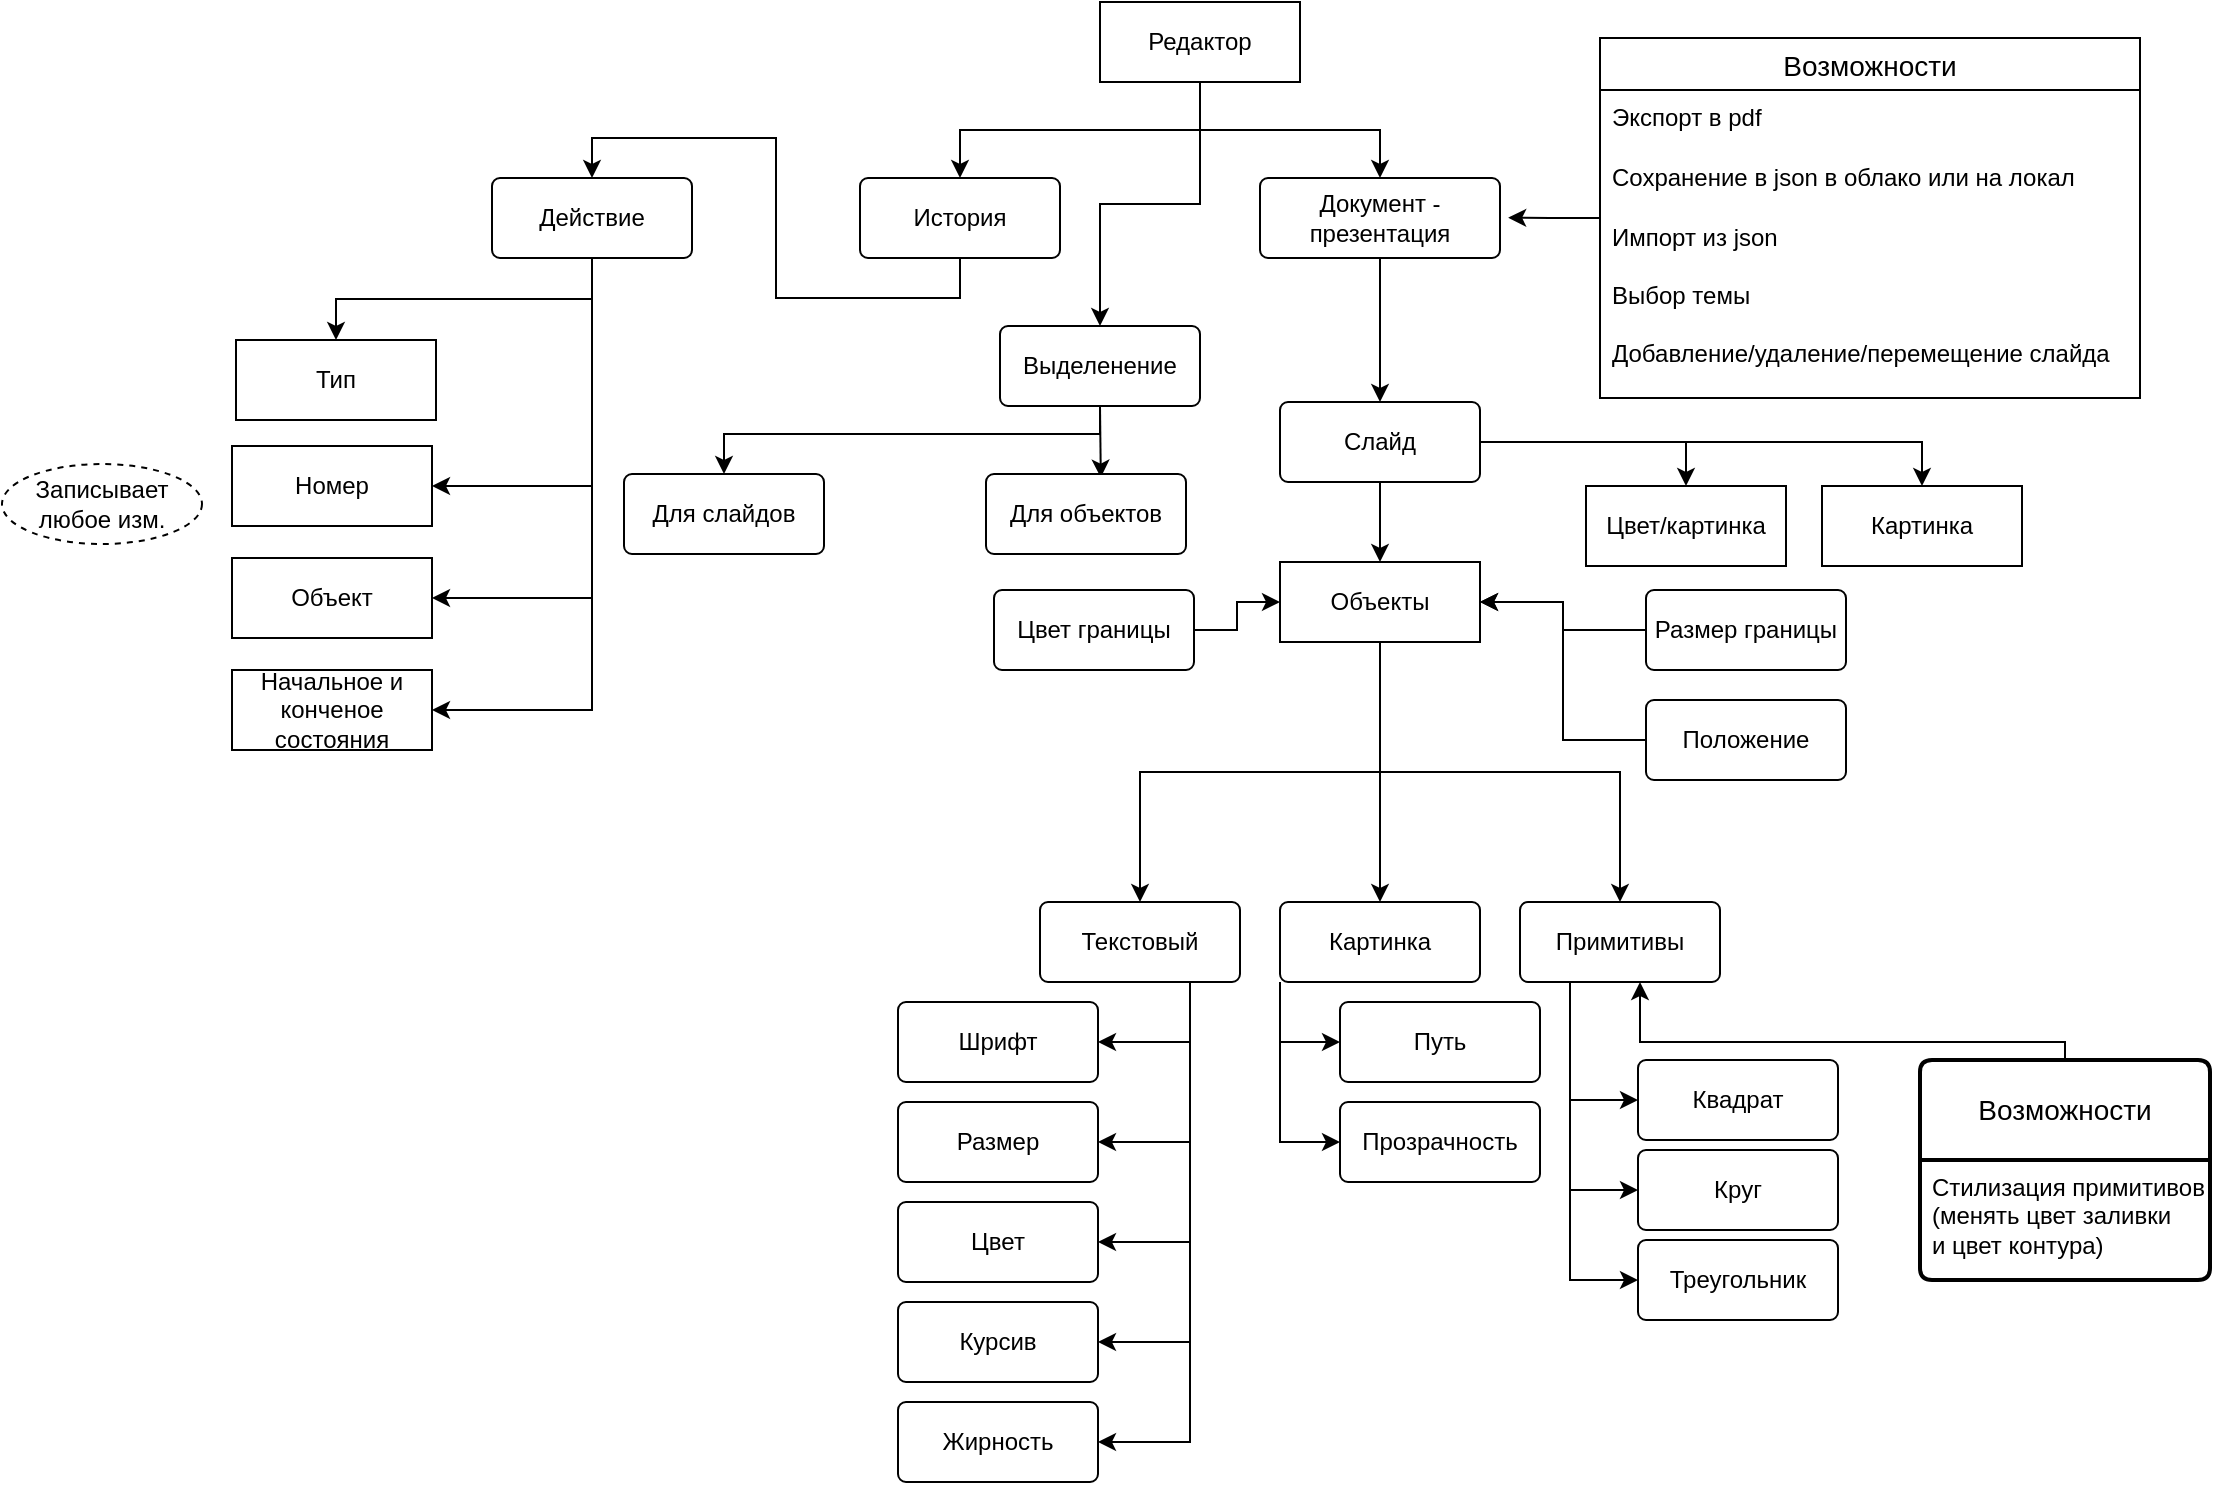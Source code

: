 <mxfile version="21.7.2" type="github">
  <diagram name="Page-1" id="tSNvVeP32w1JNduM2oPn">
    <mxGraphModel dx="891" dy="552" grid="0" gridSize="9" guides="1" tooltips="1" connect="1" arrows="1" fold="1" page="1" pageScale="1" pageWidth="1654" pageHeight="1169" math="0" shadow="0">
      <root>
        <mxCell id="0" />
        <mxCell id="1" parent="0" />
        <mxCell id="wPhsgIW06foIdjOwm0GP-9" style="edgeStyle=orthogonalEdgeStyle;rounded=0;orthogonalLoop=1;jettySize=auto;html=1;" parent="1" source="wPhsgIW06foIdjOwm0GP-5" target="wPhsgIW06foIdjOwm0GP-8" edge="1">
          <mxGeometry relative="1" as="geometry" />
        </mxCell>
        <mxCell id="wPhsgIW06foIdjOwm0GP-5" value="Документ - презентация" style="rounded=1;arcSize=10;whiteSpace=wrap;html=1;align=center;" parent="1" vertex="1">
          <mxGeometry x="734" y="204" width="120" height="40" as="geometry" />
        </mxCell>
        <mxCell id="wPhsgIW06foIdjOwm0GP-18" value="" style="edgeStyle=orthogonalEdgeStyle;rounded=0;orthogonalLoop=1;jettySize=auto;html=1;" parent="1" source="wPhsgIW06foIdjOwm0GP-8" target="wPhsgIW06foIdjOwm0GP-17" edge="1">
          <mxGeometry relative="1" as="geometry" />
        </mxCell>
        <mxCell id="MV5Gk9YvVKDqXP2EczdR-78" style="edgeStyle=orthogonalEdgeStyle;rounded=0;orthogonalLoop=1;jettySize=auto;html=1;exitX=1;exitY=0.5;exitDx=0;exitDy=0;entryX=0.5;entryY=0;entryDx=0;entryDy=0;" edge="1" parent="1" source="wPhsgIW06foIdjOwm0GP-8" target="MV5Gk9YvVKDqXP2EczdR-76">
          <mxGeometry relative="1" as="geometry" />
        </mxCell>
        <mxCell id="MV5Gk9YvVKDqXP2EczdR-79" style="edgeStyle=orthogonalEdgeStyle;rounded=0;orthogonalLoop=1;jettySize=auto;html=1;exitX=1;exitY=0.5;exitDx=0;exitDy=0;entryX=0.5;entryY=0;entryDx=0;entryDy=0;" edge="1" parent="1" source="wPhsgIW06foIdjOwm0GP-8" target="MV5Gk9YvVKDqXP2EczdR-77">
          <mxGeometry relative="1" as="geometry" />
        </mxCell>
        <mxCell id="wPhsgIW06foIdjOwm0GP-8" value="Слайд" style="rounded=1;arcSize=10;whiteSpace=wrap;html=1;align=center;" parent="1" vertex="1">
          <mxGeometry x="744" y="316" width="100" height="40" as="geometry" />
        </mxCell>
        <mxCell id="wPhsgIW06foIdjOwm0GP-20" style="edgeStyle=orthogonalEdgeStyle;rounded=0;orthogonalLoop=1;jettySize=auto;html=1;exitX=0.5;exitY=1;exitDx=0;exitDy=0;entryX=0.5;entryY=0;entryDx=0;entryDy=0;" parent="1" source="wPhsgIW06foIdjOwm0GP-17" target="wPhsgIW06foIdjOwm0GP-19" edge="1">
          <mxGeometry relative="1" as="geometry" />
        </mxCell>
        <mxCell id="wPhsgIW06foIdjOwm0GP-25" style="edgeStyle=orthogonalEdgeStyle;rounded=0;orthogonalLoop=1;jettySize=auto;html=1;exitX=0.5;exitY=1;exitDx=0;exitDy=0;entryX=0.5;entryY=0;entryDx=0;entryDy=0;" parent="1" source="wPhsgIW06foIdjOwm0GP-17" target="wPhsgIW06foIdjOwm0GP-22" edge="1">
          <mxGeometry relative="1" as="geometry" />
        </mxCell>
        <mxCell id="wPhsgIW06foIdjOwm0GP-27" style="edgeStyle=orthogonalEdgeStyle;rounded=0;orthogonalLoop=1;jettySize=auto;html=1;exitX=0.5;exitY=1;exitDx=0;exitDy=0;entryX=0.5;entryY=0;entryDx=0;entryDy=0;" parent="1" source="wPhsgIW06foIdjOwm0GP-17" target="wPhsgIW06foIdjOwm0GP-23" edge="1">
          <mxGeometry relative="1" as="geometry" />
        </mxCell>
        <mxCell id="wPhsgIW06foIdjOwm0GP-17" value="Объекты" style="whiteSpace=wrap;html=1;align=center;" parent="1" vertex="1">
          <mxGeometry x="744" y="396" width="100" height="40" as="geometry" />
        </mxCell>
        <mxCell id="MV5Gk9YvVKDqXP2EczdR-32" style="edgeStyle=orthogonalEdgeStyle;rounded=0;orthogonalLoop=1;jettySize=auto;html=1;exitX=0.75;exitY=1;exitDx=0;exitDy=0;entryX=1;entryY=0.5;entryDx=0;entryDy=0;" edge="1" parent="1" source="wPhsgIW06foIdjOwm0GP-19" target="MV5Gk9YvVKDqXP2EczdR-27">
          <mxGeometry relative="1" as="geometry" />
        </mxCell>
        <mxCell id="MV5Gk9YvVKDqXP2EczdR-33" style="edgeStyle=orthogonalEdgeStyle;rounded=0;orthogonalLoop=1;jettySize=auto;html=1;exitX=0.75;exitY=1;exitDx=0;exitDy=0;entryX=1;entryY=0.5;entryDx=0;entryDy=0;" edge="1" parent="1" source="wPhsgIW06foIdjOwm0GP-19" target="MV5Gk9YvVKDqXP2EczdR-28">
          <mxGeometry relative="1" as="geometry" />
        </mxCell>
        <mxCell id="MV5Gk9YvVKDqXP2EczdR-34" style="edgeStyle=orthogonalEdgeStyle;rounded=0;orthogonalLoop=1;jettySize=auto;html=1;exitX=0.75;exitY=1;exitDx=0;exitDy=0;entryX=1;entryY=0.5;entryDx=0;entryDy=0;" edge="1" parent="1" source="wPhsgIW06foIdjOwm0GP-19" target="MV5Gk9YvVKDqXP2EczdR-29">
          <mxGeometry relative="1" as="geometry" />
        </mxCell>
        <mxCell id="MV5Gk9YvVKDqXP2EczdR-35" style="edgeStyle=orthogonalEdgeStyle;rounded=0;orthogonalLoop=1;jettySize=auto;html=1;exitX=0.75;exitY=1;exitDx=0;exitDy=0;entryX=1;entryY=0.5;entryDx=0;entryDy=0;" edge="1" parent="1" source="wPhsgIW06foIdjOwm0GP-19" target="MV5Gk9YvVKDqXP2EczdR-30">
          <mxGeometry relative="1" as="geometry" />
        </mxCell>
        <mxCell id="MV5Gk9YvVKDqXP2EczdR-37" style="edgeStyle=orthogonalEdgeStyle;rounded=0;orthogonalLoop=1;jettySize=auto;html=1;exitX=0.75;exitY=1;exitDx=0;exitDy=0;entryX=1;entryY=0.5;entryDx=0;entryDy=0;" edge="1" parent="1" source="wPhsgIW06foIdjOwm0GP-19" target="MV5Gk9YvVKDqXP2EczdR-36">
          <mxGeometry relative="1" as="geometry" />
        </mxCell>
        <mxCell id="wPhsgIW06foIdjOwm0GP-19" value="Текстовый" style="rounded=1;arcSize=10;whiteSpace=wrap;html=1;align=center;" parent="1" vertex="1">
          <mxGeometry x="624" y="566" width="100" height="40" as="geometry" />
        </mxCell>
        <mxCell id="MV5Gk9YvVKDqXP2EczdR-41" style="edgeStyle=orthogonalEdgeStyle;rounded=0;orthogonalLoop=1;jettySize=auto;html=1;exitX=0;exitY=1;exitDx=0;exitDy=0;entryX=0;entryY=0.5;entryDx=0;entryDy=0;" edge="1" parent="1" source="wPhsgIW06foIdjOwm0GP-22" target="MV5Gk9YvVKDqXP2EczdR-38">
          <mxGeometry relative="1" as="geometry" />
        </mxCell>
        <mxCell id="MV5Gk9YvVKDqXP2EczdR-42" style="edgeStyle=orthogonalEdgeStyle;rounded=0;orthogonalLoop=1;jettySize=auto;html=1;exitX=0;exitY=1;exitDx=0;exitDy=0;entryX=0;entryY=0.5;entryDx=0;entryDy=0;" edge="1" parent="1" source="wPhsgIW06foIdjOwm0GP-22" target="MV5Gk9YvVKDqXP2EczdR-39">
          <mxGeometry relative="1" as="geometry" />
        </mxCell>
        <mxCell id="wPhsgIW06foIdjOwm0GP-22" value="Картинка" style="rounded=1;arcSize=10;whiteSpace=wrap;html=1;align=center;" parent="1" vertex="1">
          <mxGeometry x="744" y="566" width="100" height="40" as="geometry" />
        </mxCell>
        <mxCell id="MV5Gk9YvVKDqXP2EczdR-23" style="edgeStyle=orthogonalEdgeStyle;rounded=0;orthogonalLoop=1;jettySize=auto;html=1;exitX=0.25;exitY=1;exitDx=0;exitDy=0;entryX=0;entryY=0.5;entryDx=0;entryDy=0;" edge="1" parent="1" source="wPhsgIW06foIdjOwm0GP-23" target="MV5Gk9YvVKDqXP2EczdR-17">
          <mxGeometry relative="1" as="geometry" />
        </mxCell>
        <mxCell id="MV5Gk9YvVKDqXP2EczdR-24" style="edgeStyle=orthogonalEdgeStyle;rounded=0;orthogonalLoop=1;jettySize=auto;html=1;exitX=0.25;exitY=1;exitDx=0;exitDy=0;entryX=0;entryY=0.5;entryDx=0;entryDy=0;" edge="1" parent="1" source="wPhsgIW06foIdjOwm0GP-23" target="MV5Gk9YvVKDqXP2EczdR-18">
          <mxGeometry relative="1" as="geometry" />
        </mxCell>
        <mxCell id="MV5Gk9YvVKDqXP2EczdR-25" style="edgeStyle=orthogonalEdgeStyle;rounded=0;orthogonalLoop=1;jettySize=auto;html=1;exitX=0.25;exitY=1;exitDx=0;exitDy=0;entryX=0;entryY=0.5;entryDx=0;entryDy=0;" edge="1" parent="1" source="wPhsgIW06foIdjOwm0GP-23" target="MV5Gk9YvVKDqXP2EczdR-19">
          <mxGeometry relative="1" as="geometry" />
        </mxCell>
        <mxCell id="wPhsgIW06foIdjOwm0GP-23" value="Примитивы" style="rounded=1;arcSize=10;whiteSpace=wrap;html=1;align=center;" parent="1" vertex="1">
          <mxGeometry x="864" y="566" width="100" height="40" as="geometry" />
        </mxCell>
        <mxCell id="wPhsgIW06foIdjOwm0GP-43" style="edgeStyle=orthogonalEdgeStyle;rounded=0;orthogonalLoop=1;jettySize=auto;html=1;entryX=1.034;entryY=0.496;entryDx=0;entryDy=0;entryPerimeter=0;" parent="1" source="wPhsgIW06foIdjOwm0GP-39" target="wPhsgIW06foIdjOwm0GP-5" edge="1">
          <mxGeometry relative="1" as="geometry" />
        </mxCell>
        <mxCell id="wPhsgIW06foIdjOwm0GP-39" value="Возможности" style="swimlane;fontStyle=0;childLayout=stackLayout;horizontal=1;startSize=26;horizontalStack=0;resizeParent=1;resizeParentMax=0;resizeLast=0;collapsible=1;marginBottom=0;align=center;fontSize=14;" parent="1" vertex="1">
          <mxGeometry x="904" y="134" width="270" height="180" as="geometry" />
        </mxCell>
        <mxCell id="wPhsgIW06foIdjOwm0GP-40" value="Экспорт в pdf" style="text;strokeColor=none;fillColor=none;spacingLeft=4;spacingRight=4;overflow=hidden;rotatable=0;points=[[0,0.5],[1,0.5]];portConstraint=eastwest;fontSize=12;whiteSpace=wrap;html=1;" parent="wPhsgIW06foIdjOwm0GP-39" vertex="1">
          <mxGeometry y="26" width="270" height="30" as="geometry" />
        </mxCell>
        <mxCell id="wPhsgIW06foIdjOwm0GP-41" value="Сохранение в json в облако или на локал" style="text;strokeColor=none;fillColor=none;spacingLeft=4;spacingRight=4;overflow=hidden;rotatable=0;points=[[0,0.5],[1,0.5]];portConstraint=eastwest;fontSize=12;whiteSpace=wrap;html=1;" parent="wPhsgIW06foIdjOwm0GP-39" vertex="1">
          <mxGeometry y="56" width="270" height="30" as="geometry" />
        </mxCell>
        <mxCell id="wPhsgIW06foIdjOwm0GP-42" value="Импорт из json&lt;br&gt;&lt;br&gt;Выбор темы&lt;br&gt;&lt;br&gt;Добавление/удаление/перемещение слайда" style="text;strokeColor=none;fillColor=none;spacingLeft=4;spacingRight=4;overflow=hidden;rotatable=0;points=[[0,0.5],[1,0.5]];portConstraint=eastwest;fontSize=12;whiteSpace=wrap;html=1;" parent="wPhsgIW06foIdjOwm0GP-39" vertex="1">
          <mxGeometry y="86" width="270" height="94" as="geometry" />
        </mxCell>
        <mxCell id="MV5Gk9YvVKDqXP2EczdR-43" style="edgeStyle=orthogonalEdgeStyle;rounded=0;orthogonalLoop=1;jettySize=auto;html=1;" edge="1" parent="1" source="wPhsgIW06foIdjOwm0GP-54">
          <mxGeometry relative="1" as="geometry">
            <mxPoint x="924" y="606" as="targetPoint" />
            <Array as="points">
              <mxPoint x="1137" y="636" />
              <mxPoint x="924" y="636" />
              <mxPoint x="924" y="606" />
            </Array>
          </mxGeometry>
        </mxCell>
        <mxCell id="wPhsgIW06foIdjOwm0GP-54" value="Возможности" style="swimlane;childLayout=stackLayout;horizontal=1;startSize=50;horizontalStack=0;rounded=1;fontSize=14;fontStyle=0;strokeWidth=2;resizeParent=0;resizeLast=1;shadow=0;dashed=0;align=center;arcSize=4;whiteSpace=wrap;html=1;" parent="1" vertex="1">
          <mxGeometry x="1064" y="645" width="145" height="110" as="geometry" />
        </mxCell>
        <mxCell id="wPhsgIW06foIdjOwm0GP-55" value="Стилизация примитивов&lt;br&gt;(менять цвет заливки &lt;br&gt;и цвет контура)&lt;br&gt;" style="align=left;strokeColor=none;fillColor=none;spacingLeft=4;fontSize=12;verticalAlign=top;resizable=0;rotatable=0;part=1;html=1;" parent="wPhsgIW06foIdjOwm0GP-54" vertex="1">
          <mxGeometry y="50" width="145" height="60" as="geometry" />
        </mxCell>
        <mxCell id="MV5Gk9YvVKDqXP2EczdR-5" style="edgeStyle=orthogonalEdgeStyle;rounded=0;orthogonalLoop=1;jettySize=auto;html=1;exitX=0.5;exitY=1;exitDx=0;exitDy=0;entryX=0.5;entryY=0;entryDx=0;entryDy=0;" edge="1" parent="1" source="MV5Gk9YvVKDqXP2EczdR-4" target="wPhsgIW06foIdjOwm0GP-5">
          <mxGeometry relative="1" as="geometry" />
        </mxCell>
        <mxCell id="MV5Gk9YvVKDqXP2EczdR-7" style="edgeStyle=orthogonalEdgeStyle;rounded=0;orthogonalLoop=1;jettySize=auto;html=1;exitX=0.5;exitY=1;exitDx=0;exitDy=0;entryX=0.5;entryY=0;entryDx=0;entryDy=0;" edge="1" parent="1" source="MV5Gk9YvVKDqXP2EczdR-4" target="MV5Gk9YvVKDqXP2EczdR-6">
          <mxGeometry relative="1" as="geometry" />
        </mxCell>
        <mxCell id="MV5Gk9YvVKDqXP2EczdR-80" style="edgeStyle=orthogonalEdgeStyle;rounded=0;orthogonalLoop=1;jettySize=auto;html=1;exitX=0.5;exitY=1;exitDx=0;exitDy=0;" edge="1" parent="1" source="MV5Gk9YvVKDqXP2EczdR-4" target="MV5Gk9YvVKDqXP2EczdR-45">
          <mxGeometry relative="1" as="geometry" />
        </mxCell>
        <mxCell id="MV5Gk9YvVKDqXP2EczdR-4" value="Редактор" style="whiteSpace=wrap;html=1;align=center;" vertex="1" parent="1">
          <mxGeometry x="654" y="116" width="100" height="40" as="geometry" />
        </mxCell>
        <mxCell id="MV5Gk9YvVKDqXP2EczdR-14" style="edgeStyle=orthogonalEdgeStyle;rounded=0;orthogonalLoop=1;jettySize=auto;html=1;exitX=0.5;exitY=1;exitDx=0;exitDy=0;entryX=0.5;entryY=0;entryDx=0;entryDy=0;" edge="1" parent="1" source="MV5Gk9YvVKDqXP2EczdR-6" target="MV5Gk9YvVKDqXP2EczdR-12">
          <mxGeometry relative="1" as="geometry" />
        </mxCell>
        <mxCell id="MV5Gk9YvVKDqXP2EczdR-6" value="История" style="rounded=1;arcSize=10;whiteSpace=wrap;html=1;align=center;" vertex="1" parent="1">
          <mxGeometry x="534" y="204" width="100" height="40" as="geometry" />
        </mxCell>
        <mxCell id="MV5Gk9YvVKDqXP2EczdR-70" style="edgeStyle=orthogonalEdgeStyle;rounded=0;orthogonalLoop=1;jettySize=auto;html=1;exitX=0.5;exitY=1;exitDx=0;exitDy=0;" edge="1" parent="1" source="MV5Gk9YvVKDqXP2EczdR-12" target="MV5Gk9YvVKDqXP2EczdR-62">
          <mxGeometry relative="1" as="geometry" />
        </mxCell>
        <mxCell id="MV5Gk9YvVKDqXP2EczdR-71" style="edgeStyle=orthogonalEdgeStyle;rounded=0;orthogonalLoop=1;jettySize=auto;html=1;exitX=0.5;exitY=1;exitDx=0;exitDy=0;entryX=1;entryY=0.5;entryDx=0;entryDy=0;" edge="1" parent="1" source="MV5Gk9YvVKDqXP2EczdR-12" target="MV5Gk9YvVKDqXP2EczdR-60">
          <mxGeometry relative="1" as="geometry" />
        </mxCell>
        <mxCell id="MV5Gk9YvVKDqXP2EczdR-72" style="edgeStyle=orthogonalEdgeStyle;rounded=0;orthogonalLoop=1;jettySize=auto;html=1;exitX=0.5;exitY=1;exitDx=0;exitDy=0;entryX=1;entryY=0.5;entryDx=0;entryDy=0;" edge="1" parent="1" source="MV5Gk9YvVKDqXP2EczdR-12" target="MV5Gk9YvVKDqXP2EczdR-61">
          <mxGeometry relative="1" as="geometry" />
        </mxCell>
        <mxCell id="MV5Gk9YvVKDqXP2EczdR-75" style="edgeStyle=orthogonalEdgeStyle;rounded=0;orthogonalLoop=1;jettySize=auto;html=1;exitX=0.5;exitY=1;exitDx=0;exitDy=0;entryX=1;entryY=0.5;entryDx=0;entryDy=0;" edge="1" parent="1" source="MV5Gk9YvVKDqXP2EczdR-12" target="MV5Gk9YvVKDqXP2EczdR-74">
          <mxGeometry relative="1" as="geometry" />
        </mxCell>
        <mxCell id="MV5Gk9YvVKDqXP2EczdR-12" value="Действие" style="rounded=1;arcSize=10;whiteSpace=wrap;html=1;align=center;" vertex="1" parent="1">
          <mxGeometry x="350" y="204" width="100" height="40" as="geometry" />
        </mxCell>
        <mxCell id="MV5Gk9YvVKDqXP2EczdR-17" value="Квадрат" style="rounded=1;arcSize=10;whiteSpace=wrap;html=1;align=center;" vertex="1" parent="1">
          <mxGeometry x="923" y="645" width="100" height="40" as="geometry" />
        </mxCell>
        <mxCell id="MV5Gk9YvVKDqXP2EczdR-18" value="Круг" style="rounded=1;arcSize=10;whiteSpace=wrap;html=1;align=center;" vertex="1" parent="1">
          <mxGeometry x="923" y="690" width="100" height="40" as="geometry" />
        </mxCell>
        <mxCell id="MV5Gk9YvVKDqXP2EczdR-19" value="Треугольник" style="rounded=1;arcSize=10;whiteSpace=wrap;html=1;align=center;" vertex="1" parent="1">
          <mxGeometry x="923" y="735" width="100" height="40" as="geometry" />
        </mxCell>
        <mxCell id="MV5Gk9YvVKDqXP2EczdR-27" value="Шрифт" style="rounded=1;arcSize=10;whiteSpace=wrap;html=1;align=center;" vertex="1" parent="1">
          <mxGeometry x="553" y="616" width="100" height="40" as="geometry" />
        </mxCell>
        <mxCell id="MV5Gk9YvVKDqXP2EczdR-28" value="Размер" style="rounded=1;arcSize=10;whiteSpace=wrap;html=1;align=center;" vertex="1" parent="1">
          <mxGeometry x="553" y="666" width="100" height="40" as="geometry" />
        </mxCell>
        <mxCell id="MV5Gk9YvVKDqXP2EczdR-29" value="Цвет" style="rounded=1;arcSize=10;whiteSpace=wrap;html=1;align=center;" vertex="1" parent="1">
          <mxGeometry x="553" y="716" width="100" height="40" as="geometry" />
        </mxCell>
        <mxCell id="MV5Gk9YvVKDqXP2EczdR-30" value="Курсив" style="rounded=1;arcSize=10;whiteSpace=wrap;html=1;align=center;" vertex="1" parent="1">
          <mxGeometry x="553" y="766" width="100" height="40" as="geometry" />
        </mxCell>
        <mxCell id="MV5Gk9YvVKDqXP2EczdR-36" value="Жирность" style="rounded=1;arcSize=10;whiteSpace=wrap;html=1;align=center;" vertex="1" parent="1">
          <mxGeometry x="553" y="816" width="100" height="40" as="geometry" />
        </mxCell>
        <mxCell id="MV5Gk9YvVKDqXP2EczdR-38" value="Путь" style="rounded=1;arcSize=10;whiteSpace=wrap;html=1;align=center;" vertex="1" parent="1">
          <mxGeometry x="774" y="616" width="100" height="40" as="geometry" />
        </mxCell>
        <mxCell id="MV5Gk9YvVKDqXP2EczdR-39" value="Прозрачность" style="rounded=1;arcSize=10;whiteSpace=wrap;html=1;align=center;" vertex="1" parent="1">
          <mxGeometry x="774" y="666" width="100" height="40" as="geometry" />
        </mxCell>
        <mxCell id="MV5Gk9YvVKDqXP2EczdR-81" style="edgeStyle=orthogonalEdgeStyle;rounded=0;orthogonalLoop=1;jettySize=auto;html=1;exitX=0.5;exitY=1;exitDx=0;exitDy=0;entryX=0.574;entryY=0.045;entryDx=0;entryDy=0;entryPerimeter=0;" edge="1" parent="1" source="MV5Gk9YvVKDqXP2EczdR-45" target="MV5Gk9YvVKDqXP2EczdR-56">
          <mxGeometry relative="1" as="geometry" />
        </mxCell>
        <mxCell id="MV5Gk9YvVKDqXP2EczdR-82" style="edgeStyle=orthogonalEdgeStyle;rounded=0;orthogonalLoop=1;jettySize=auto;html=1;exitX=0.5;exitY=1;exitDx=0;exitDy=0;entryX=0.5;entryY=0;entryDx=0;entryDy=0;" edge="1" parent="1" source="MV5Gk9YvVKDqXP2EczdR-45" target="MV5Gk9YvVKDqXP2EczdR-55">
          <mxGeometry relative="1" as="geometry">
            <Array as="points">
              <mxPoint x="654" y="332" />
              <mxPoint x="466" y="332" />
            </Array>
          </mxGeometry>
        </mxCell>
        <mxCell id="MV5Gk9YvVKDqXP2EczdR-45" value="Выделенение" style="rounded=1;arcSize=10;whiteSpace=wrap;html=1;align=center;" vertex="1" parent="1">
          <mxGeometry x="604" y="278" width="100" height="40" as="geometry" />
        </mxCell>
        <mxCell id="MV5Gk9YvVKDqXP2EczdR-47" value="Записывает любое изм." style="ellipse;whiteSpace=wrap;html=1;align=center;dashed=1;" vertex="1" parent="1">
          <mxGeometry x="105" y="347" width="100" height="40" as="geometry" />
        </mxCell>
        <mxCell id="MV5Gk9YvVKDqXP2EczdR-55" value="Для слайдов" style="rounded=1;arcSize=10;whiteSpace=wrap;html=1;align=center;" vertex="1" parent="1">
          <mxGeometry x="416" y="352" width="100" height="40" as="geometry" />
        </mxCell>
        <mxCell id="MV5Gk9YvVKDqXP2EczdR-56" value="Для объектов" style="rounded=1;arcSize=10;whiteSpace=wrap;html=1;align=center;" vertex="1" parent="1">
          <mxGeometry x="597" y="352" width="100" height="40" as="geometry" />
        </mxCell>
        <mxCell id="MV5Gk9YvVKDqXP2EczdR-60" value="Номер" style="whiteSpace=wrap;html=1;align=center;" vertex="1" parent="1">
          <mxGeometry x="220" y="338" width="100" height="40" as="geometry" />
        </mxCell>
        <mxCell id="MV5Gk9YvVKDqXP2EczdR-61" value="Объект" style="whiteSpace=wrap;html=1;align=center;" vertex="1" parent="1">
          <mxGeometry x="220" y="394" width="100" height="40" as="geometry" />
        </mxCell>
        <mxCell id="MV5Gk9YvVKDqXP2EczdR-62" value="Тип" style="whiteSpace=wrap;html=1;align=center;" vertex="1" parent="1">
          <mxGeometry x="222" y="285" width="100" height="40" as="geometry" />
        </mxCell>
        <mxCell id="MV5Gk9YvVKDqXP2EczdR-74" value="Начальное и конченое состояния" style="whiteSpace=wrap;html=1;align=center;" vertex="1" parent="1">
          <mxGeometry x="220" y="450" width="100" height="40" as="geometry" />
        </mxCell>
        <mxCell id="MV5Gk9YvVKDqXP2EczdR-76" value="Цвет/картинка" style="whiteSpace=wrap;html=1;align=center;" vertex="1" parent="1">
          <mxGeometry x="897" y="358" width="100" height="40" as="geometry" />
        </mxCell>
        <mxCell id="MV5Gk9YvVKDqXP2EczdR-77" value="Картинка" style="whiteSpace=wrap;html=1;align=center;" vertex="1" parent="1">
          <mxGeometry x="1015" y="358" width="100" height="40" as="geometry" />
        </mxCell>
        <mxCell id="MV5Gk9YvVKDqXP2EczdR-90" style="edgeStyle=orthogonalEdgeStyle;rounded=0;orthogonalLoop=1;jettySize=auto;html=1;entryX=1;entryY=0.5;entryDx=0;entryDy=0;" edge="1" parent="1" source="MV5Gk9YvVKDqXP2EczdR-83" target="wPhsgIW06foIdjOwm0GP-17">
          <mxGeometry relative="1" as="geometry" />
        </mxCell>
        <mxCell id="MV5Gk9YvVKDqXP2EczdR-83" value="Размер границы" style="rounded=1;arcSize=10;whiteSpace=wrap;html=1;align=center;" vertex="1" parent="1">
          <mxGeometry x="927" y="410" width="100" height="40" as="geometry" />
        </mxCell>
        <mxCell id="MV5Gk9YvVKDqXP2EczdR-89" style="edgeStyle=orthogonalEdgeStyle;rounded=0;orthogonalLoop=1;jettySize=auto;html=1;exitX=1;exitY=0.5;exitDx=0;exitDy=0;entryX=0;entryY=0.5;entryDx=0;entryDy=0;" edge="1" parent="1" source="MV5Gk9YvVKDqXP2EczdR-85" target="wPhsgIW06foIdjOwm0GP-17">
          <mxGeometry relative="1" as="geometry" />
        </mxCell>
        <mxCell id="MV5Gk9YvVKDqXP2EczdR-85" value="Цвет границы" style="rounded=1;arcSize=10;whiteSpace=wrap;html=1;align=center;" vertex="1" parent="1">
          <mxGeometry x="601" y="410" width="100" height="40" as="geometry" />
        </mxCell>
        <mxCell id="MV5Gk9YvVKDqXP2EczdR-91" style="edgeStyle=orthogonalEdgeStyle;rounded=0;orthogonalLoop=1;jettySize=auto;html=1;entryX=1;entryY=0.5;entryDx=0;entryDy=0;" edge="1" parent="1" source="MV5Gk9YvVKDqXP2EczdR-87" target="wPhsgIW06foIdjOwm0GP-17">
          <mxGeometry relative="1" as="geometry" />
        </mxCell>
        <mxCell id="MV5Gk9YvVKDqXP2EczdR-87" value="Положение" style="rounded=1;arcSize=10;whiteSpace=wrap;html=1;align=center;" vertex="1" parent="1">
          <mxGeometry x="927" y="465" width="100" height="40" as="geometry" />
        </mxCell>
      </root>
    </mxGraphModel>
  </diagram>
</mxfile>
